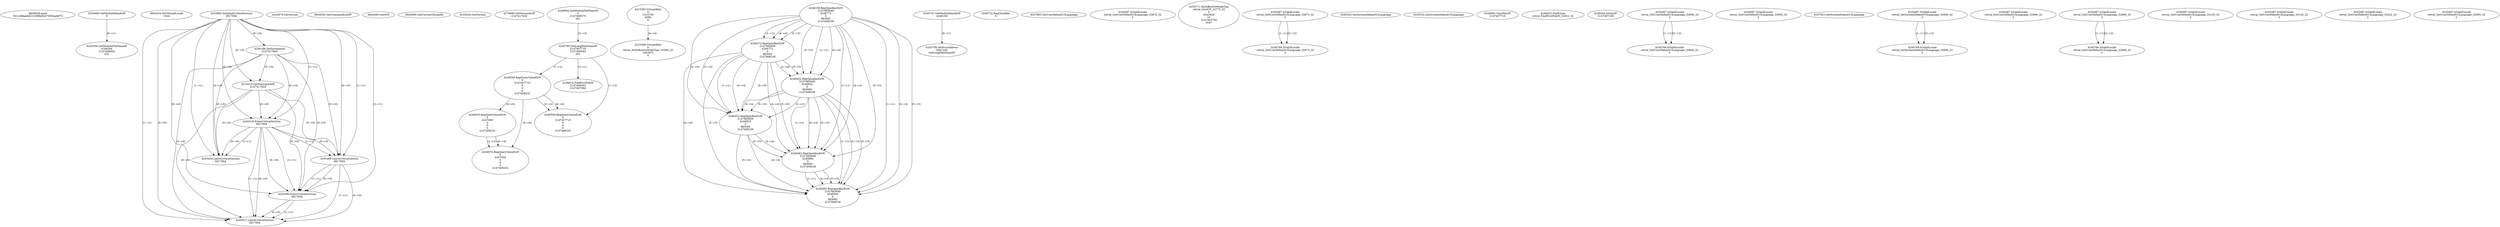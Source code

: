// Global SCDG with merge call
digraph {
	0 [label="6850628.main
001c49dae8d21b398b9247593baddf73"]
	1 [label="4254480.GetModuleHandleW
0"]
	2 [label="6844434.SetThreadLocale
1024"]
	3 [label="4243965.InitializeCriticalSection
6917004"]
	4 [label="4243979.GetVersion
"]
	5 [label="4250188.GetSystemInfo
2147417660"]
	3 -> 5 [label="(0-->0)"]
	6 [label="6844540.GetCommandLineW
"]
	7 [label="4214413.GetStartupInfoW
2147417624"]
	3 -> 7 [label="(0-->0)"]
	5 -> 7 [label="(0-->0)"]
	8 [label="6844560.GetACP
"]
	9 [label="6844580.GetCurrentThreadId
"]
	10 [label="4250204.GetVersion
"]
	11 [label="4276690.GetVersionExW
2147417420"]
	12 [label="4243306.GetModuleFileNameW
4194304
2147408904
522"]
	1 -> 12 [label="(0-->1)"]
	13 [label="4248064.GetModuleFileNameW
0
2147408370
261"]
	14 [label="4215383.VirtualAlloc
0
1310704
4096
4"]
	15 [label="4246338.RegOpenKeyExW
2147483649
4246772
0
983065
2147408236"]
	16 [label="4245741.GetModuleHandleW
4246160"]
	17 [label="4245758.GetProcAddress
9441320
GetLongPathNameW"]
	16 -> 17 [label="(0-->1)"]
	18 [label="4245785.GetLongPathNameW
2147407710
2147406542
261"]
	13 -> 18 [label="(3-->3)"]
	19 [label="4246556.RegQueryValueExW
0
2147407710
0
0
0
2147408232"]
	18 -> 19 [label="(1-->2)"]
	20 [label="4246635.RegQueryValueExW
0
4247000
0
0
0
2147408232"]
	19 -> 20 [label="(6-->6)"]
	21 [label="4246722.RegCloseKey
0"]
	22 [label="4247883.GetUserDefaultUILanguage
"]
	23 [label="4245418.EnterCriticalSection
6917004"]
	3 -> 23 [label="(1-->1)"]
	3 -> 23 [label="(0-->0)"]
	5 -> 23 [label="(0-->0)"]
	7 -> 23 [label="(0-->0)"]
	24 [label="4245469.LeaveCriticalSection
6917004"]
	3 -> 24 [label="(1-->1)"]
	23 -> 24 [label="(1-->1)"]
	3 -> 24 [label="(0-->0)"]
	5 -> 24 [label="(0-->0)"]
	7 -> 24 [label="(0-->0)"]
	23 -> 24 [label="(0-->0)"]
	25 [label="4245487.IsValidLocale
retval_GetUserDefaultUILanguage_32872_32
2"]
	26 [label="4250171.MultiByteToWideChar
retval_GetACP_32773_32
0
4243924
10
2147403704
2047"]
	27 [label="4215588.VirtualAlloc
0
retval_MultiByteToWideChar_33560_32
1052672
4"]
	14 -> 27 [label="(4-->4)"]
	28 [label="4246372.RegOpenKeyExW
2147483650
4246772
0
983065
2147408236"]
	15 -> 28 [label="(2-->2)"]
	15 -> 28 [label="(4-->4)"]
	15 -> 28 [label="(5-->5)"]
	29 [label="4245487.IsValidLocale
retval_GetUserDefaultUILanguage_32873_32
2"]
	30 [label="4244766.IsValidLocale
retval_GetUserDefaultUILanguage_32873_32
2"]
	29 -> 30 [label="(1-->1)"]
	29 -> 30 [label="(2-->2)"]
	31 [label="4245525.GetSystemDefaultUILanguage
"]
	32 [label="4245552.GetSystemDefaultUILanguage
"]
	33 [label="4246402.RegOpenKeyExW
2147483649
4246832
0
983065
2147408236"]
	15 -> 33 [label="(1-->1)"]
	15 -> 33 [label="(4-->4)"]
	28 -> 33 [label="(4-->4)"]
	15 -> 33 [label="(5-->5)"]
	28 -> 33 [label="(5-->5)"]
	34 [label="4246432.RegOpenKeyExW
2147483650
4246832
0
983065
2147408236"]
	28 -> 34 [label="(1-->1)"]
	33 -> 34 [label="(2-->2)"]
	15 -> 34 [label="(4-->4)"]
	28 -> 34 [label="(4-->4)"]
	33 -> 34 [label="(4-->4)"]
	15 -> 34 [label="(5-->5)"]
	28 -> 34 [label="(5-->5)"]
	33 -> 34 [label="(5-->5)"]
	35 [label="4245683.CharNextW
2147407716"]
	36 [label="4246014.FindFirstFileW
2147406542
2147407064"]
	18 -> 36 [label="(2-->1)"]
	37 [label="4246032.FindClose
retval_FindFirstFileW_32921_32"]
	38 [label="4246044.lstrlenW
2147407108"]
	39 [label="4246676.RegQueryValueExW
0
4247000
0
0
0
2147408232"]
	20 -> 39 [label="(2-->2)"]
	19 -> 39 [label="(6-->6)"]
	20 -> 39 [label="(6-->6)"]
	40 [label="4245487.IsValidLocale
retval_GetUserDefaultUILanguage_33640_32
2"]
	41 [label="4244766.IsValidLocale
retval_GetUserDefaultUILanguage_33640_32
2"]
	40 -> 41 [label="(1-->1)"]
	40 -> 41 [label="(2-->2)"]
	42 [label="4246462.RegOpenKeyExW
2147483649
4246884
0
983065
2147408236"]
	15 -> 42 [label="(1-->1)"]
	33 -> 42 [label="(1-->1)"]
	15 -> 42 [label="(4-->4)"]
	28 -> 42 [label="(4-->4)"]
	33 -> 42 [label="(4-->4)"]
	34 -> 42 [label="(4-->4)"]
	15 -> 42 [label="(5-->5)"]
	28 -> 42 [label="(5-->5)"]
	33 -> 42 [label="(5-->5)"]
	34 -> 42 [label="(5-->5)"]
	43 [label="4246492.RegOpenKeyExW
2147483649
4246936
0
983065
2147408236"]
	15 -> 43 [label="(1-->1)"]
	33 -> 43 [label="(1-->1)"]
	42 -> 43 [label="(1-->1)"]
	15 -> 43 [label="(4-->4)"]
	28 -> 43 [label="(4-->4)"]
	33 -> 43 [label="(4-->4)"]
	34 -> 43 [label="(4-->4)"]
	42 -> 43 [label="(4-->4)"]
	15 -> 43 [label="(5-->5)"]
	28 -> 43 [label="(5-->5)"]
	33 -> 43 [label="(5-->5)"]
	34 -> 43 [label="(5-->5)"]
	42 -> 43 [label="(5-->5)"]
	44 [label="4245487.IsValidLocale
retval_GetUserDefaultUILanguage_33593_32
2"]
	45 [label="4245580.EnterCriticalSection
6917004"]
	3 -> 45 [label="(1-->1)"]
	23 -> 45 [label="(1-->1)"]
	24 -> 45 [label="(1-->1)"]
	3 -> 45 [label="(0-->0)"]
	5 -> 45 [label="(0-->0)"]
	7 -> 45 [label="(0-->0)"]
	23 -> 45 [label="(0-->0)"]
	24 -> 45 [label="(0-->0)"]
	46 [label="4245621.LeaveCriticalSection
6917004"]
	3 -> 46 [label="(1-->1)"]
	23 -> 46 [label="(1-->1)"]
	24 -> 46 [label="(1-->1)"]
	45 -> 46 [label="(1-->1)"]
	3 -> 46 [label="(0-->0)"]
	5 -> 46 [label="(0-->0)"]
	7 -> 46 [label="(0-->0)"]
	23 -> 46 [label="(0-->0)"]
	24 -> 46 [label="(0-->0)"]
	45 -> 46 [label="(0-->0)"]
	47 [label="4245454.LeaveCriticalSection
6917004"]
	3 -> 47 [label="(1-->1)"]
	23 -> 47 [label="(1-->1)"]
	3 -> 47 [label="(0-->0)"]
	5 -> 47 [label="(0-->0)"]
	7 -> 47 [label="(0-->0)"]
	23 -> 47 [label="(0-->0)"]
	48 [label="4247923.GetSystemDefaultUILanguage
"]
	49 [label="4245487.IsValidLocale
retval_GetSystemDefaultUILanguage_33006_32
2"]
	50 [label="4245487.IsValidLocale
retval_GetUserDefaultUILanguage_32996_32
2"]
	51 [label="4246599.RegQueryValueExW
0
2147407710
0
0
0
2147408232"]
	18 -> 51 [label="(1-->2)"]
	19 -> 51 [label="(2-->2)"]
	19 -> 51 [label="(6-->6)"]
	52 [label="4245487.IsValidLocale
retval_GetUserDefaultUILanguage_32899_32
2"]
	53 [label="4244766.IsValidLocale
retval_GetUserDefaultUILanguage_32899_32
2"]
	52 -> 53 [label="(1-->1)"]
	52 -> 53 [label="(2-->2)"]
	54 [label="4245487.IsValidLocale
retval_GetUserDefaultUILanguage_33155_32
2"]
	55 [label="4245487.IsValidLocale
retval_GetUserDefaultUILanguage_33142_32
2"]
	56 [label="4244766.IsValidLocale
retval_GetSystemDefaultUILanguage_33006_32
2"]
	49 -> 56 [label="(1-->1)"]
	49 -> 56 [label="(2-->2)"]
	57 [label="4245487.IsValidLocale
retval_GetUserDefaultUILanguage_33322_32
2"]
	58 [label="4245487.IsValidLocale
retval_GetUserDefaultUILanguage_32950_32
2"]
}
